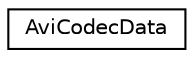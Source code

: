 digraph G
{
  edge [fontname="Helvetica",fontsize="10",labelfontname="Helvetica",labelfontsize="10"];
  node [fontname="Helvetica",fontsize="10",shape=record];
  rankdir=LR;
  Node1 [label="AviCodecData",height=0.2,width=0.4,color="black", fillcolor="white", style="filled",URL="$d9/d3e/structAviCodecData.html"];
}
